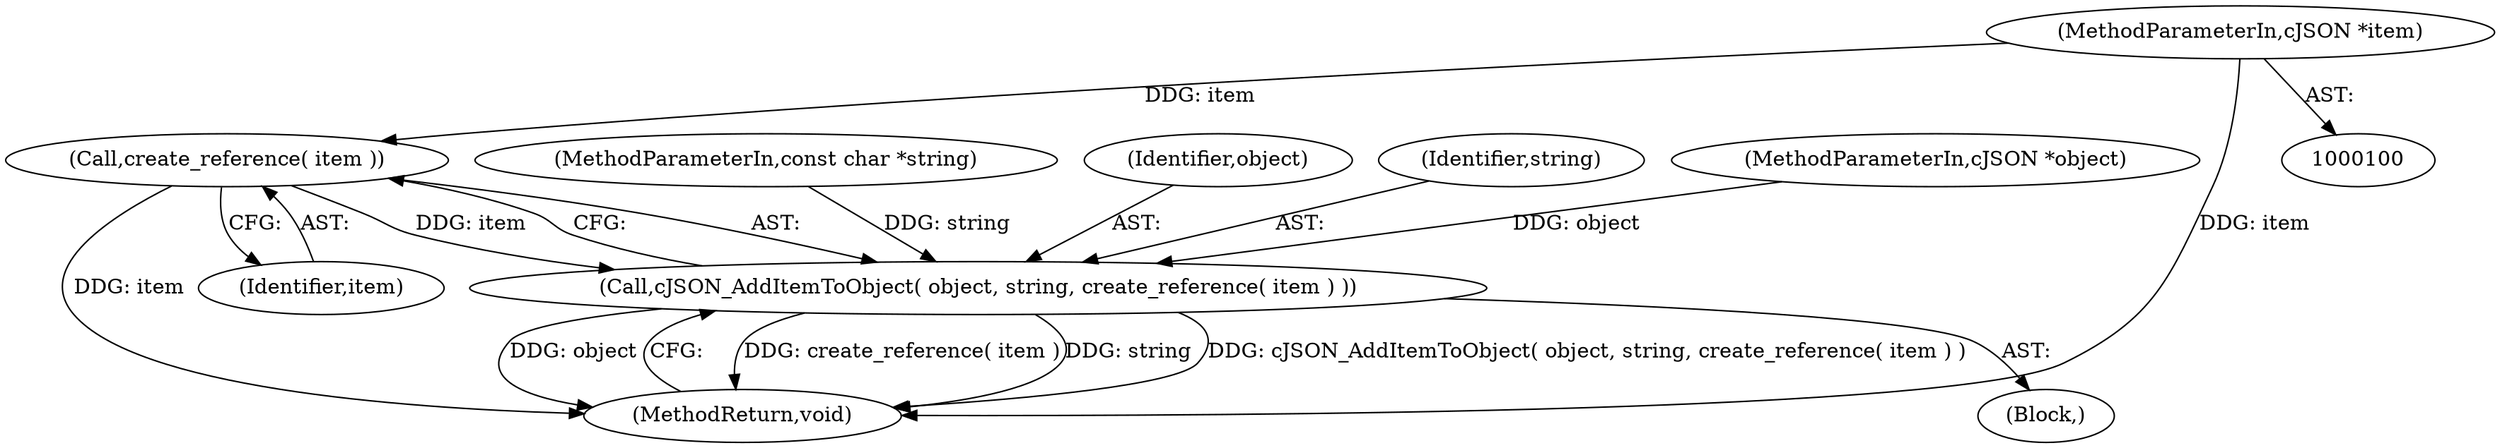 digraph "1_iperf_91f2fa59e8ed80dfbf400add0164ee0e508e412a_0@API" {
"1000108" [label="(Call,create_reference( item ))"];
"1000103" [label="(MethodParameterIn,cJSON *item)"];
"1000105" [label="(Call,cJSON_AddItemToObject( object, string, create_reference( item ) ))"];
"1000108" [label="(Call,create_reference( item ))"];
"1000104" [label="(Block,)"];
"1000102" [label="(MethodParameterIn,const char *string)"];
"1000110" [label="(MethodReturn,void)"];
"1000106" [label="(Identifier,object)"];
"1000109" [label="(Identifier,item)"];
"1000107" [label="(Identifier,string)"];
"1000105" [label="(Call,cJSON_AddItemToObject( object, string, create_reference( item ) ))"];
"1000101" [label="(MethodParameterIn,cJSON *object)"];
"1000103" [label="(MethodParameterIn,cJSON *item)"];
"1000108" -> "1000105"  [label="AST: "];
"1000108" -> "1000109"  [label="CFG: "];
"1000109" -> "1000108"  [label="AST: "];
"1000105" -> "1000108"  [label="CFG: "];
"1000108" -> "1000110"  [label="DDG: item"];
"1000108" -> "1000105"  [label="DDG: item"];
"1000103" -> "1000108"  [label="DDG: item"];
"1000103" -> "1000100"  [label="AST: "];
"1000103" -> "1000110"  [label="DDG: item"];
"1000105" -> "1000104"  [label="AST: "];
"1000106" -> "1000105"  [label="AST: "];
"1000107" -> "1000105"  [label="AST: "];
"1000110" -> "1000105"  [label="CFG: "];
"1000105" -> "1000110"  [label="DDG: create_reference( item )"];
"1000105" -> "1000110"  [label="DDG: string"];
"1000105" -> "1000110"  [label="DDG: cJSON_AddItemToObject( object, string, create_reference( item ) )"];
"1000105" -> "1000110"  [label="DDG: object"];
"1000101" -> "1000105"  [label="DDG: object"];
"1000102" -> "1000105"  [label="DDG: string"];
}
